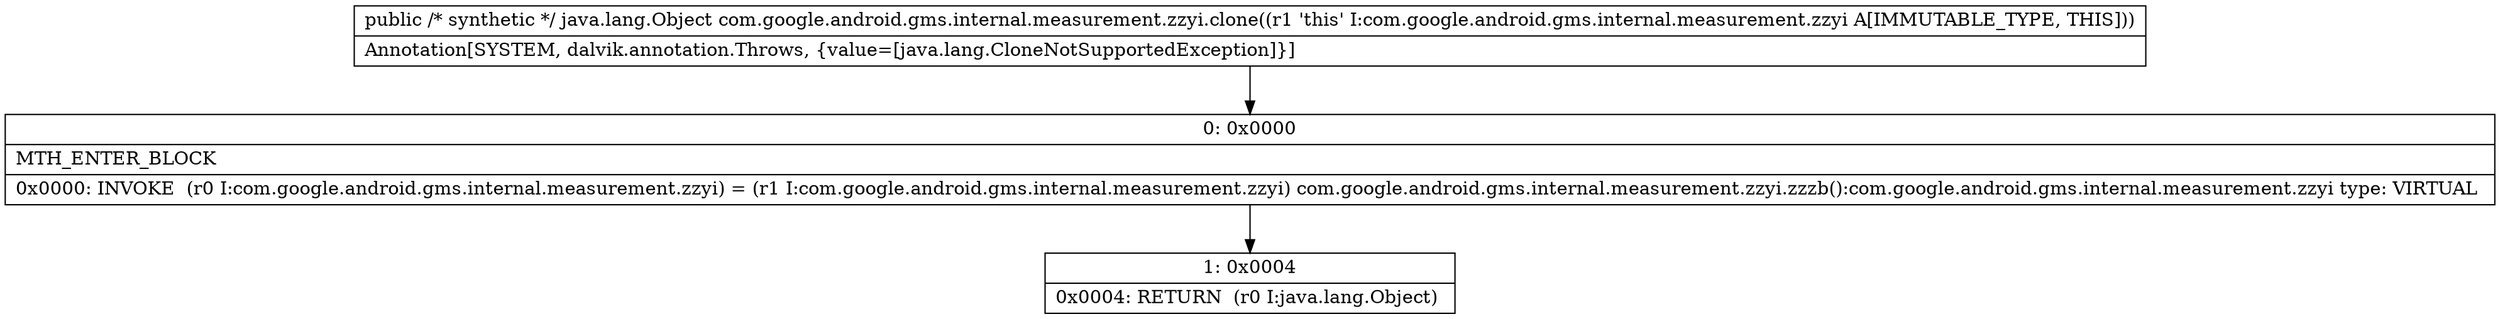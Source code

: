 digraph "CFG forcom.google.android.gms.internal.measurement.zzyi.clone()Ljava\/lang\/Object;" {
Node_0 [shape=record,label="{0\:\ 0x0000|MTH_ENTER_BLOCK\l|0x0000: INVOKE  (r0 I:com.google.android.gms.internal.measurement.zzyi) = (r1 I:com.google.android.gms.internal.measurement.zzyi) com.google.android.gms.internal.measurement.zzyi.zzzb():com.google.android.gms.internal.measurement.zzyi type: VIRTUAL \l}"];
Node_1 [shape=record,label="{1\:\ 0x0004|0x0004: RETURN  (r0 I:java.lang.Object) \l}"];
MethodNode[shape=record,label="{public \/* synthetic *\/ java.lang.Object com.google.android.gms.internal.measurement.zzyi.clone((r1 'this' I:com.google.android.gms.internal.measurement.zzyi A[IMMUTABLE_TYPE, THIS]))  | Annotation[SYSTEM, dalvik.annotation.Throws, \{value=[java.lang.CloneNotSupportedException]\}]\l}"];
MethodNode -> Node_0;
Node_0 -> Node_1;
}

